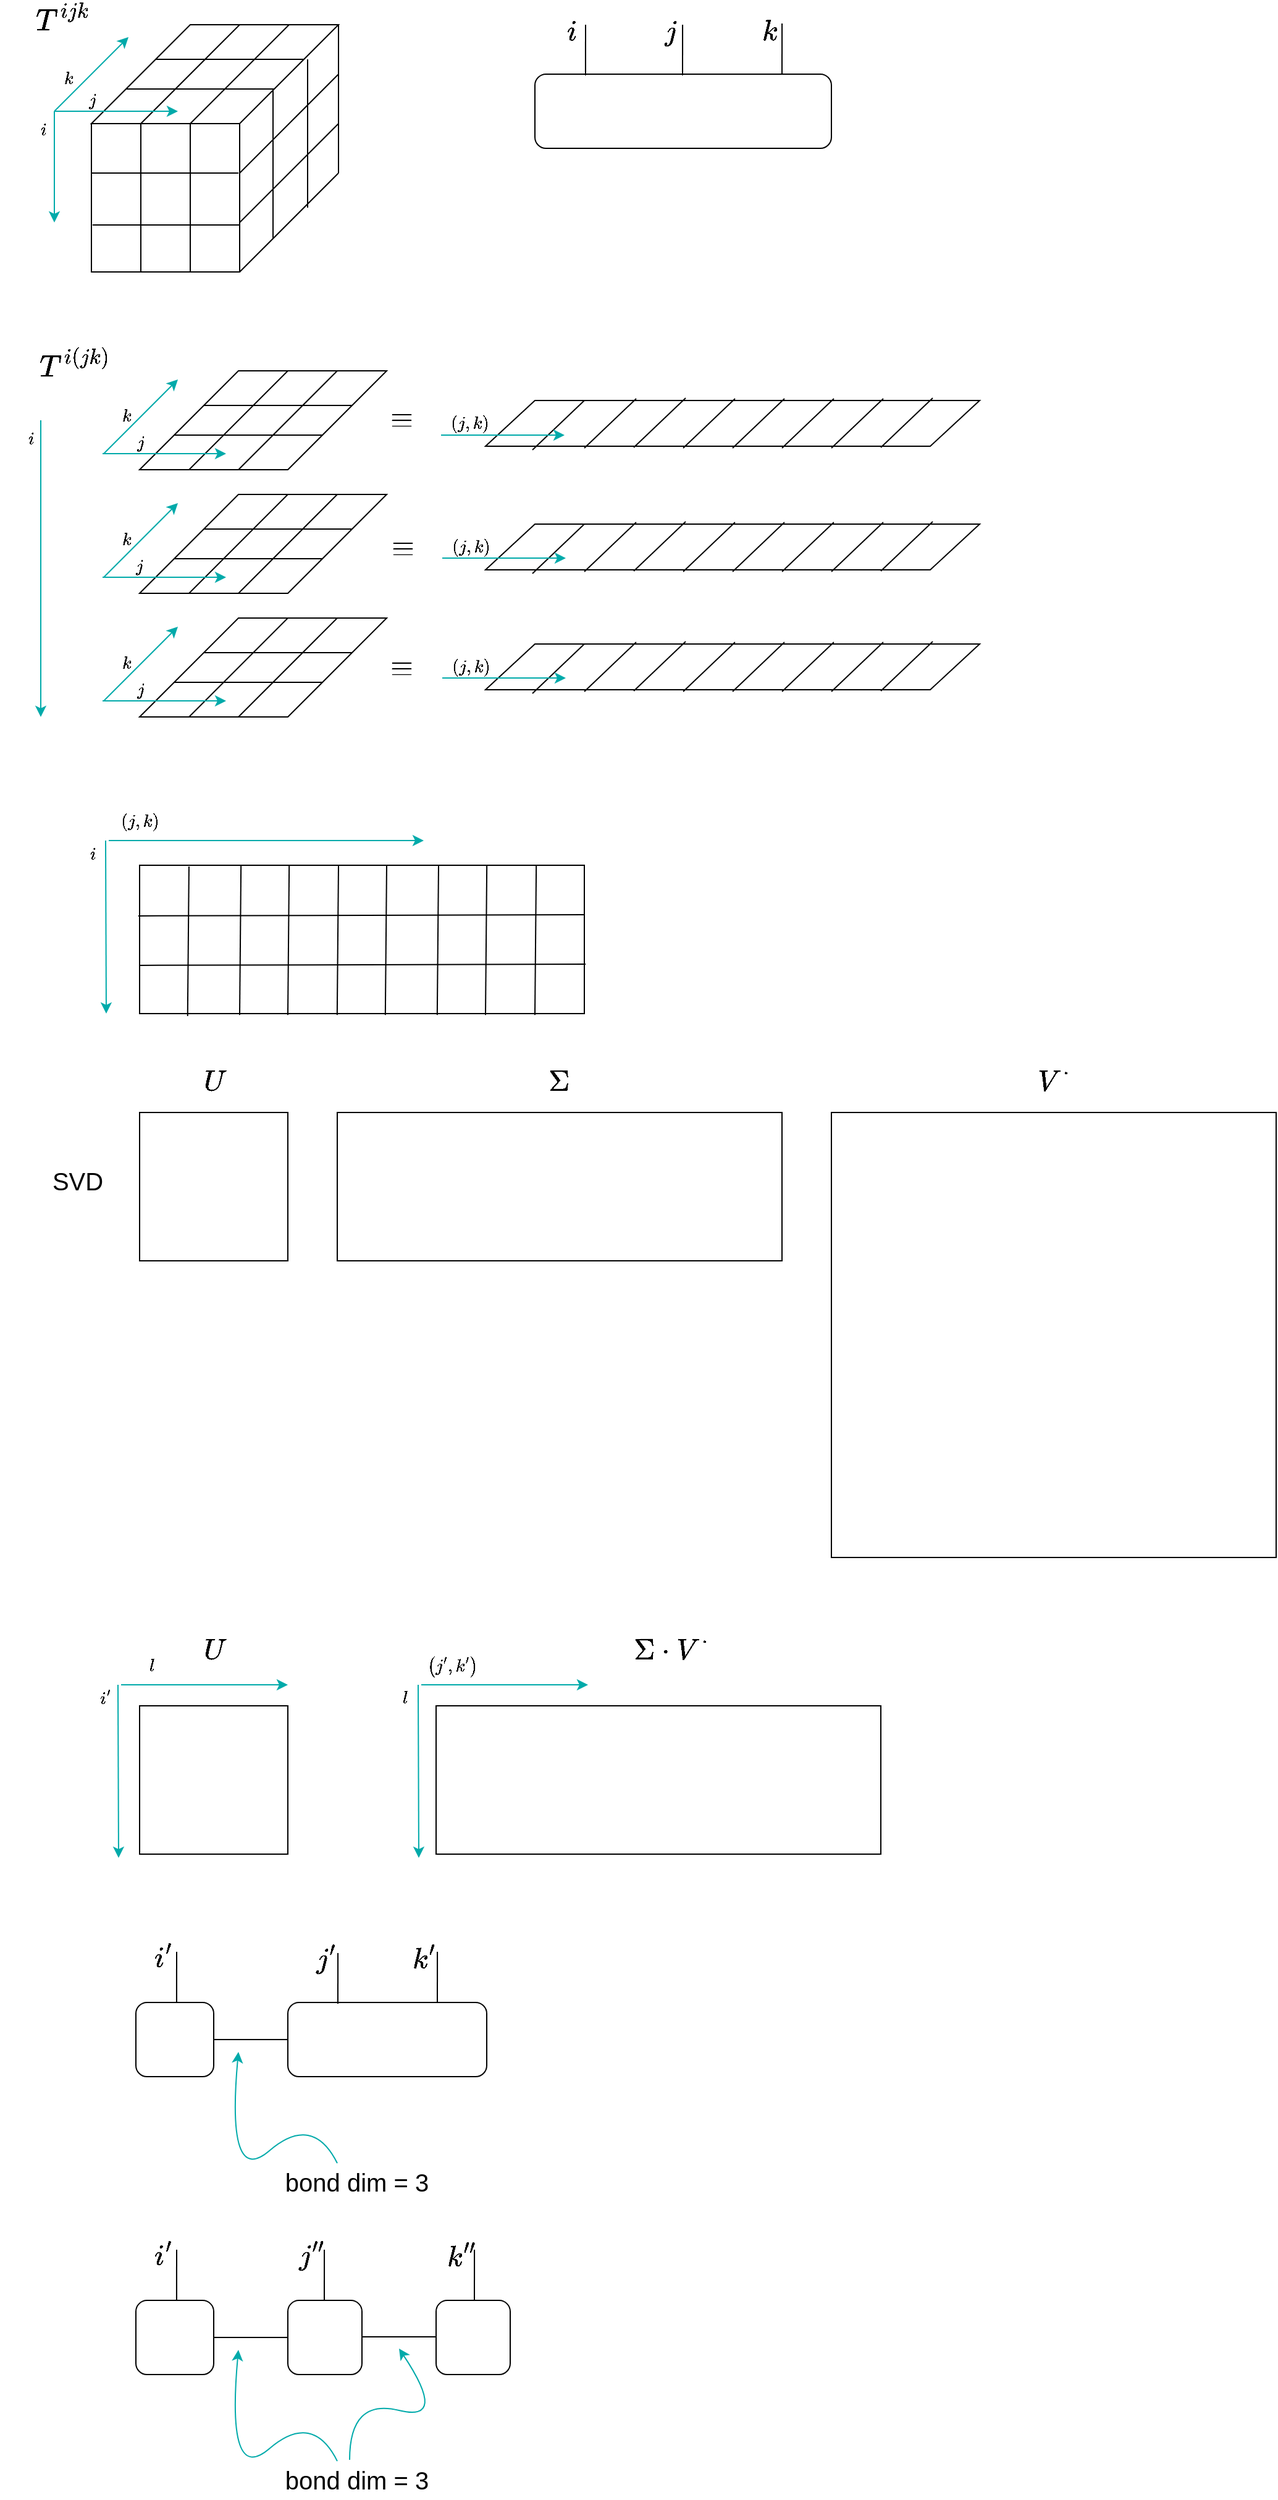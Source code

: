 <mxfile version="20.2.0" type="github">
  <diagram id="OLXH5Rios0bmcm2Qf8b4" name="ページ1">
    <mxGraphModel dx="513" dy="364" grid="1" gridSize="10" guides="1" tooltips="1" connect="1" arrows="1" fold="1" page="1" pageScale="1" pageWidth="1169" pageHeight="1654" math="1" shadow="0">
      <root>
        <mxCell id="0" />
        <mxCell id="1" parent="0" />
        <mxCell id="bx8ym8qFhhhml1JpM3Kk-1" value="" style="shape=parallelogram;perimeter=parallelogramPerimeter;whiteSpace=wrap;html=1;fixedSize=1;size=80;" parent="1" vertex="1">
          <mxGeometry x="81" y="40" width="200" height="80" as="geometry" />
        </mxCell>
        <mxCell id="bx8ym8qFhhhml1JpM3Kk-2" value="" style="whiteSpace=wrap;html=1;aspect=fixed;" parent="1" vertex="1">
          <mxGeometry x="81" y="120" width="120" height="120" as="geometry" />
        </mxCell>
        <mxCell id="bx8ym8qFhhhml1JpM3Kk-4" value="" style="endArrow=none;html=1;rounded=0;entryX=1;entryY=0;entryDx=0;entryDy=0;" parent="1" target="bx8ym8qFhhhml1JpM3Kk-1" edge="1">
          <mxGeometry width="50" height="50" relative="1" as="geometry">
            <mxPoint x="281" y="160" as="sourcePoint" />
            <mxPoint x="291" y="170" as="targetPoint" />
          </mxGeometry>
        </mxCell>
        <mxCell id="bx8ym8qFhhhml1JpM3Kk-6" value="" style="endArrow=none;html=1;rounded=0;exitX=1;exitY=1;exitDx=0;exitDy=0;" parent="1" source="bx8ym8qFhhhml1JpM3Kk-2" edge="1">
          <mxGeometry width="50" height="50" relative="1" as="geometry">
            <mxPoint x="241" y="220" as="sourcePoint" />
            <mxPoint x="281" y="160" as="targetPoint" />
          </mxGeometry>
        </mxCell>
        <mxCell id="bx8ym8qFhhhml1JpM3Kk-7" value="" style="endArrow=none;html=1;rounded=0;entryX=1;entryY=0;entryDx=0;entryDy=0;" parent="1" edge="1">
          <mxGeometry width="50" height="50" relative="1" as="geometry">
            <mxPoint x="121" y="240" as="sourcePoint" />
            <mxPoint x="121" y="120" as="targetPoint" />
          </mxGeometry>
        </mxCell>
        <mxCell id="bx8ym8qFhhhml1JpM3Kk-8" value="" style="endArrow=none;html=1;rounded=0;entryX=1;entryY=0;entryDx=0;entryDy=0;" parent="1" edge="1">
          <mxGeometry width="50" height="50" relative="1" as="geometry">
            <mxPoint x="161" y="240" as="sourcePoint" />
            <mxPoint x="161" y="120" as="targetPoint" />
          </mxGeometry>
        </mxCell>
        <mxCell id="bx8ym8qFhhhml1JpM3Kk-9" value="" style="endArrow=none;html=1;rounded=0;exitX=1;exitY=1;exitDx=0;exitDy=0;" parent="1" edge="1">
          <mxGeometry width="50" height="50" relative="1" as="geometry">
            <mxPoint x="201" y="160" as="sourcePoint" />
            <mxPoint x="281" y="80" as="targetPoint" />
          </mxGeometry>
        </mxCell>
        <mxCell id="bx8ym8qFhhhml1JpM3Kk-10" value="" style="endArrow=none;html=1;rounded=0;exitX=1;exitY=1;exitDx=0;exitDy=0;" parent="1" edge="1">
          <mxGeometry width="50" height="50" relative="1" as="geometry">
            <mxPoint x="201" y="200" as="sourcePoint" />
            <mxPoint x="281" y="120" as="targetPoint" />
          </mxGeometry>
        </mxCell>
        <mxCell id="bx8ym8qFhhhml1JpM3Kk-11" value="" style="endArrow=none;html=1;rounded=0;entryX=1;entryY=0;entryDx=0;entryDy=0;" parent="1" edge="1">
          <mxGeometry width="50" height="50" relative="1" as="geometry">
            <mxPoint x="256" y="188" as="sourcePoint" />
            <mxPoint x="256" y="68" as="targetPoint" />
          </mxGeometry>
        </mxCell>
        <mxCell id="bx8ym8qFhhhml1JpM3Kk-12" value="" style="endArrow=none;html=1;rounded=0;entryX=1;entryY=0;entryDx=0;entryDy=0;" parent="1" edge="1">
          <mxGeometry width="50" height="50" relative="1" as="geometry">
            <mxPoint x="228" y="213" as="sourcePoint" />
            <mxPoint x="228" y="93" as="targetPoint" />
          </mxGeometry>
        </mxCell>
        <mxCell id="bx8ym8qFhhhml1JpM3Kk-13" value="" style="endArrow=none;html=1;rounded=0;" parent="1" edge="1">
          <mxGeometry width="50" height="50" relative="1" as="geometry">
            <mxPoint x="109" y="92" as="sourcePoint" />
            <mxPoint x="229" y="92" as="targetPoint" />
          </mxGeometry>
        </mxCell>
        <mxCell id="bx8ym8qFhhhml1JpM3Kk-14" value="" style="endArrow=none;html=1;rounded=0;" parent="1" edge="1">
          <mxGeometry width="50" height="50" relative="1" as="geometry">
            <mxPoint x="133" y="68" as="sourcePoint" />
            <mxPoint x="253" y="68" as="targetPoint" />
          </mxGeometry>
        </mxCell>
        <mxCell id="bx8ym8qFhhhml1JpM3Kk-15" value="" style="endArrow=none;html=1;rounded=0;exitX=1;exitY=1;exitDx=0;exitDy=0;" parent="1" edge="1">
          <mxGeometry width="50" height="50" relative="1" as="geometry">
            <mxPoint x="121" y="120" as="sourcePoint" />
            <mxPoint x="201" y="40" as="targetPoint" />
          </mxGeometry>
        </mxCell>
        <mxCell id="bx8ym8qFhhhml1JpM3Kk-16" value="" style="endArrow=none;html=1;rounded=0;exitX=1;exitY=1;exitDx=0;exitDy=0;" parent="1" edge="1">
          <mxGeometry width="50" height="50" relative="1" as="geometry">
            <mxPoint x="161" y="120" as="sourcePoint" />
            <mxPoint x="241" y="40" as="targetPoint" />
          </mxGeometry>
        </mxCell>
        <mxCell id="bx8ym8qFhhhml1JpM3Kk-19" value="" style="endArrow=none;html=1;rounded=0;exitX=0.008;exitY=0.683;exitDx=0;exitDy=0;exitPerimeter=0;entryX=1;entryY=0.683;entryDx=0;entryDy=0;entryPerimeter=0;" parent="1" source="bx8ym8qFhhhml1JpM3Kk-2" target="bx8ym8qFhhhml1JpM3Kk-2" edge="1">
          <mxGeometry width="50" height="50" relative="1" as="geometry">
            <mxPoint x="241" y="220" as="sourcePoint" />
            <mxPoint x="291" y="170" as="targetPoint" />
          </mxGeometry>
        </mxCell>
        <mxCell id="bx8ym8qFhhhml1JpM3Kk-20" value="" style="endArrow=none;html=1;rounded=0;exitX=0.008;exitY=0.683;exitDx=0;exitDy=0;exitPerimeter=0;entryX=1;entryY=0.683;entryDx=0;entryDy=0;entryPerimeter=0;" parent="1" edge="1">
          <mxGeometry width="50" height="50" relative="1" as="geometry">
            <mxPoint x="81.0" y="160.0" as="sourcePoint" />
            <mxPoint x="200.04" y="160.0" as="targetPoint" />
          </mxGeometry>
        </mxCell>
        <mxCell id="bx8ym8qFhhhml1JpM3Kk-21" value="" style="endArrow=classic;html=1;rounded=0;strokeColor=#00AAAA;entryX=0.35;entryY=0.875;entryDx=0;entryDy=0;entryPerimeter=0;" parent="1" target="bx8ym8qFhhhml1JpM3Kk-1" edge="1">
          <mxGeometry width="50" height="50" relative="1" as="geometry">
            <mxPoint x="51" y="110" as="sourcePoint" />
            <mxPoint x="221" y="170" as="targetPoint" />
          </mxGeometry>
        </mxCell>
        <mxCell id="bx8ym8qFhhhml1JpM3Kk-23" value="" style="endArrow=classic;html=1;rounded=0;strokeColor=#00AAAA;" parent="1" edge="1">
          <mxGeometry width="50" height="50" relative="1" as="geometry">
            <mxPoint x="51" y="110" as="sourcePoint" />
            <mxPoint x="51" y="200" as="targetPoint" />
          </mxGeometry>
        </mxCell>
        <mxCell id="bx8ym8qFhhhml1JpM3Kk-24" value="" style="endArrow=classic;html=1;rounded=0;strokeColor=#00AAAA;" parent="1" edge="1">
          <mxGeometry width="50" height="50" relative="1" as="geometry">
            <mxPoint x="51" y="110" as="sourcePoint" />
            <mxPoint x="111" y="50" as="targetPoint" />
          </mxGeometry>
        </mxCell>
        <mxCell id="bx8ym8qFhhhml1JpM3Kk-25" value="`i`" style="text;html=1;strokeColor=none;fillColor=none;align=center;verticalAlign=middle;whiteSpace=wrap;rounded=0;" parent="1" vertex="1">
          <mxGeometry x="17" y="110" width="50" height="30" as="geometry" />
        </mxCell>
        <mxCell id="bx8ym8qFhhhml1JpM3Kk-26" value="`j`" style="text;html=1;strokeColor=none;fillColor=none;align=center;verticalAlign=middle;whiteSpace=wrap;rounded=0;" parent="1" vertex="1">
          <mxGeometry x="57" y="86" width="50" height="30" as="geometry" />
        </mxCell>
        <mxCell id="bx8ym8qFhhhml1JpM3Kk-28" value="`k`" style="text;html=1;strokeColor=none;fillColor=none;align=center;verticalAlign=middle;whiteSpace=wrap;rounded=0;" parent="1" vertex="1">
          <mxGeometry x="38" y="69" width="50" height="30" as="geometry" />
        </mxCell>
        <mxCell id="bx8ym8qFhhhml1JpM3Kk-38" value="" style="shape=parallelogram;perimeter=parallelogramPerimeter;whiteSpace=wrap;html=1;fixedSize=1;size=80;" parent="1" vertex="1">
          <mxGeometry x="120" y="320" width="200" height="80" as="geometry" />
        </mxCell>
        <mxCell id="bx8ym8qFhhhml1JpM3Kk-39" value="" style="endArrow=none;html=1;rounded=0;" parent="1" edge="1">
          <mxGeometry width="50" height="50" relative="1" as="geometry">
            <mxPoint x="148" y="372" as="sourcePoint" />
            <mxPoint x="268" y="372" as="targetPoint" />
          </mxGeometry>
        </mxCell>
        <mxCell id="bx8ym8qFhhhml1JpM3Kk-40" value="" style="endArrow=none;html=1;rounded=0;" parent="1" edge="1">
          <mxGeometry width="50" height="50" relative="1" as="geometry">
            <mxPoint x="172" y="348" as="sourcePoint" />
            <mxPoint x="292" y="348" as="targetPoint" />
          </mxGeometry>
        </mxCell>
        <mxCell id="bx8ym8qFhhhml1JpM3Kk-41" value="" style="endArrow=none;html=1;rounded=0;exitX=1;exitY=1;exitDx=0;exitDy=0;" parent="1" edge="1">
          <mxGeometry width="50" height="50" relative="1" as="geometry">
            <mxPoint x="160" y="400" as="sourcePoint" />
            <mxPoint x="240" y="320" as="targetPoint" />
          </mxGeometry>
        </mxCell>
        <mxCell id="bx8ym8qFhhhml1JpM3Kk-42" value="" style="endArrow=none;html=1;rounded=0;exitX=1;exitY=1;exitDx=0;exitDy=0;" parent="1" edge="1">
          <mxGeometry width="50" height="50" relative="1" as="geometry">
            <mxPoint x="200" y="400" as="sourcePoint" />
            <mxPoint x="280" y="320" as="targetPoint" />
          </mxGeometry>
        </mxCell>
        <mxCell id="bx8ym8qFhhhml1JpM3Kk-43" value="" style="shape=parallelogram;perimeter=parallelogramPerimeter;whiteSpace=wrap;html=1;fixedSize=1;size=80;" parent="1" vertex="1">
          <mxGeometry x="120" y="420" width="200" height="80" as="geometry" />
        </mxCell>
        <mxCell id="bx8ym8qFhhhml1JpM3Kk-44" value="" style="endArrow=none;html=1;rounded=0;" parent="1" edge="1">
          <mxGeometry width="50" height="50" relative="1" as="geometry">
            <mxPoint x="148" y="472" as="sourcePoint" />
            <mxPoint x="268" y="472" as="targetPoint" />
          </mxGeometry>
        </mxCell>
        <mxCell id="bx8ym8qFhhhml1JpM3Kk-45" value="" style="endArrow=none;html=1;rounded=0;" parent="1" edge="1">
          <mxGeometry width="50" height="50" relative="1" as="geometry">
            <mxPoint x="172" y="448" as="sourcePoint" />
            <mxPoint x="292" y="448" as="targetPoint" />
          </mxGeometry>
        </mxCell>
        <mxCell id="bx8ym8qFhhhml1JpM3Kk-46" value="" style="endArrow=none;html=1;rounded=0;exitX=1;exitY=1;exitDx=0;exitDy=0;" parent="1" edge="1">
          <mxGeometry width="50" height="50" relative="1" as="geometry">
            <mxPoint x="160" y="500" as="sourcePoint" />
            <mxPoint x="240" y="420" as="targetPoint" />
          </mxGeometry>
        </mxCell>
        <mxCell id="bx8ym8qFhhhml1JpM3Kk-47" value="" style="endArrow=none;html=1;rounded=0;exitX=1;exitY=1;exitDx=0;exitDy=0;" parent="1" edge="1">
          <mxGeometry width="50" height="50" relative="1" as="geometry">
            <mxPoint x="200" y="500" as="sourcePoint" />
            <mxPoint x="280" y="420" as="targetPoint" />
          </mxGeometry>
        </mxCell>
        <mxCell id="bx8ym8qFhhhml1JpM3Kk-48" value="" style="shape=parallelogram;perimeter=parallelogramPerimeter;whiteSpace=wrap;html=1;fixedSize=1;size=80;" parent="1" vertex="1">
          <mxGeometry x="120" y="520" width="200" height="80" as="geometry" />
        </mxCell>
        <mxCell id="bx8ym8qFhhhml1JpM3Kk-49" value="" style="endArrow=none;html=1;rounded=0;" parent="1" edge="1">
          <mxGeometry width="50" height="50" relative="1" as="geometry">
            <mxPoint x="148" y="572" as="sourcePoint" />
            <mxPoint x="268" y="572" as="targetPoint" />
          </mxGeometry>
        </mxCell>
        <mxCell id="bx8ym8qFhhhml1JpM3Kk-50" value="" style="endArrow=none;html=1;rounded=0;" parent="1" edge="1">
          <mxGeometry width="50" height="50" relative="1" as="geometry">
            <mxPoint x="172" y="548" as="sourcePoint" />
            <mxPoint x="292" y="548" as="targetPoint" />
          </mxGeometry>
        </mxCell>
        <mxCell id="bx8ym8qFhhhml1JpM3Kk-51" value="" style="endArrow=none;html=1;rounded=0;exitX=1;exitY=1;exitDx=0;exitDy=0;" parent="1" edge="1">
          <mxGeometry width="50" height="50" relative="1" as="geometry">
            <mxPoint x="160" y="600" as="sourcePoint" />
            <mxPoint x="240" y="520" as="targetPoint" />
          </mxGeometry>
        </mxCell>
        <mxCell id="bx8ym8qFhhhml1JpM3Kk-52" value="" style="endArrow=none;html=1;rounded=0;exitX=1;exitY=1;exitDx=0;exitDy=0;" parent="1" edge="1">
          <mxGeometry width="50" height="50" relative="1" as="geometry">
            <mxPoint x="200" y="600" as="sourcePoint" />
            <mxPoint x="280" y="520" as="targetPoint" />
          </mxGeometry>
        </mxCell>
        <mxCell id="bx8ym8qFhhhml1JpM3Kk-53" value="" style="endArrow=classic;html=1;rounded=0;strokeColor=#00AAAA;entryX=0.35;entryY=0.875;entryDx=0;entryDy=0;entryPerimeter=0;" parent="1" edge="1">
          <mxGeometry width="50" height="50" relative="1" as="geometry">
            <mxPoint x="90" y="587" as="sourcePoint" />
            <mxPoint x="190" y="587" as="targetPoint" />
          </mxGeometry>
        </mxCell>
        <mxCell id="bx8ym8qFhhhml1JpM3Kk-54" value="`j`" style="text;html=1;strokeColor=none;fillColor=none;align=center;verticalAlign=middle;whiteSpace=wrap;rounded=0;" parent="1" vertex="1">
          <mxGeometry x="96" y="563" width="50" height="30" as="geometry" />
        </mxCell>
        <mxCell id="bx8ym8qFhhhml1JpM3Kk-55" value="`k`" style="text;html=1;strokeColor=none;fillColor=none;align=center;verticalAlign=middle;whiteSpace=wrap;rounded=0;" parent="1" vertex="1">
          <mxGeometry x="85" y="542" width="50" height="30" as="geometry" />
        </mxCell>
        <mxCell id="bx8ym8qFhhhml1JpM3Kk-57" value="" style="endArrow=classic;html=1;rounded=0;strokeColor=#00AAAA;" parent="1" edge="1">
          <mxGeometry width="50" height="50" relative="1" as="geometry">
            <mxPoint x="91" y="587" as="sourcePoint" />
            <mxPoint x="151" y="527" as="targetPoint" />
          </mxGeometry>
        </mxCell>
        <mxCell id="bx8ym8qFhhhml1JpM3Kk-58" value="" style="endArrow=classic;html=1;rounded=0;strokeColor=#00AAAA;entryX=0.35;entryY=0.875;entryDx=0;entryDy=0;entryPerimeter=0;" parent="1" edge="1">
          <mxGeometry width="50" height="50" relative="1" as="geometry">
            <mxPoint x="90" y="387" as="sourcePoint" />
            <mxPoint x="190" y="387" as="targetPoint" />
          </mxGeometry>
        </mxCell>
        <mxCell id="bx8ym8qFhhhml1JpM3Kk-59" value="`j`" style="text;html=1;strokeColor=none;fillColor=none;align=center;verticalAlign=middle;whiteSpace=wrap;rounded=0;" parent="1" vertex="1">
          <mxGeometry x="96" y="363" width="50" height="30" as="geometry" />
        </mxCell>
        <mxCell id="bx8ym8qFhhhml1JpM3Kk-60" value="`k`" style="text;html=1;strokeColor=none;fillColor=none;align=center;verticalAlign=middle;whiteSpace=wrap;rounded=0;" parent="1" vertex="1">
          <mxGeometry x="85" y="342" width="50" height="30" as="geometry" />
        </mxCell>
        <mxCell id="bx8ym8qFhhhml1JpM3Kk-61" value="" style="endArrow=classic;html=1;rounded=0;strokeColor=#00AAAA;" parent="1" edge="1">
          <mxGeometry width="50" height="50" relative="1" as="geometry">
            <mxPoint x="91" y="387" as="sourcePoint" />
            <mxPoint x="151" y="327" as="targetPoint" />
          </mxGeometry>
        </mxCell>
        <mxCell id="bx8ym8qFhhhml1JpM3Kk-62" value="" style="endArrow=classic;html=1;rounded=0;strokeColor=#00AAAA;entryX=0.35;entryY=0.875;entryDx=0;entryDy=0;entryPerimeter=0;" parent="1" edge="1">
          <mxGeometry width="50" height="50" relative="1" as="geometry">
            <mxPoint x="90" y="487" as="sourcePoint" />
            <mxPoint x="190" y="487" as="targetPoint" />
          </mxGeometry>
        </mxCell>
        <mxCell id="bx8ym8qFhhhml1JpM3Kk-63" value="`j`" style="text;html=1;strokeColor=none;fillColor=none;align=center;verticalAlign=middle;whiteSpace=wrap;rounded=0;" parent="1" vertex="1">
          <mxGeometry x="95" y="463" width="50" height="30" as="geometry" />
        </mxCell>
        <mxCell id="bx8ym8qFhhhml1JpM3Kk-64" value="`k`" style="text;html=1;strokeColor=none;fillColor=none;align=center;verticalAlign=middle;whiteSpace=wrap;rounded=0;" parent="1" vertex="1">
          <mxGeometry x="85" y="442" width="50" height="30" as="geometry" />
        </mxCell>
        <mxCell id="bx8ym8qFhhhml1JpM3Kk-65" value="" style="endArrow=classic;html=1;rounded=0;strokeColor=#00AAAA;" parent="1" edge="1">
          <mxGeometry width="50" height="50" relative="1" as="geometry">
            <mxPoint x="91" y="487" as="sourcePoint" />
            <mxPoint x="151" y="427" as="targetPoint" />
          </mxGeometry>
        </mxCell>
        <mxCell id="bx8ym8qFhhhml1JpM3Kk-66" value="" style="endArrow=classic;html=1;rounded=0;strokeColor=#00AAAA;" parent="1" edge="1">
          <mxGeometry width="50" height="50" relative="1" as="geometry">
            <mxPoint x="40" y="360" as="sourcePoint" />
            <mxPoint x="40" y="600" as="targetPoint" />
          </mxGeometry>
        </mxCell>
        <mxCell id="bx8ym8qFhhhml1JpM3Kk-67" value="`i`" style="text;html=1;strokeColor=none;fillColor=none;align=center;verticalAlign=middle;whiteSpace=wrap;rounded=0;" parent="1" vertex="1">
          <mxGeometry x="7" y="360" width="50" height="30" as="geometry" />
        </mxCell>
        <mxCell id="bx8ym8qFhhhml1JpM3Kk-68" value="" style="shape=parallelogram;perimeter=parallelogramPerimeter;whiteSpace=wrap;html=1;fixedSize=1;size=40;" parent="1" vertex="1">
          <mxGeometry x="400" y="344" width="400" height="37" as="geometry" />
        </mxCell>
        <mxCell id="bx8ym8qFhhhml1JpM3Kk-70" value="" style="endArrow=none;html=1;rounded=0;strokeColor=#000000;exitX=0.095;exitY=1.081;exitDx=0;exitDy=0;exitPerimeter=0;" parent="1" source="bx8ym8qFhhhml1JpM3Kk-68" edge="1">
          <mxGeometry width="50" height="50" relative="1" as="geometry">
            <mxPoint x="420" y="374" as="sourcePoint" />
            <mxPoint x="480" y="344" as="targetPoint" />
          </mxGeometry>
        </mxCell>
        <mxCell id="bx8ym8qFhhhml1JpM3Kk-73" value="" style="endArrow=none;html=1;rounded=0;strokeColor=#000000;exitX=0.095;exitY=1.081;exitDx=0;exitDy=0;exitPerimeter=0;" parent="1" edge="1">
          <mxGeometry width="50" height="50" relative="1" as="geometry">
            <mxPoint x="480" y="382.497" as="sourcePoint" />
            <mxPoint x="522" y="342.5" as="targetPoint" />
          </mxGeometry>
        </mxCell>
        <mxCell id="bx8ym8qFhhhml1JpM3Kk-74" value="" style="endArrow=none;html=1;rounded=0;strokeColor=#000000;exitX=0.095;exitY=1.081;exitDx=0;exitDy=0;exitPerimeter=0;" parent="1" edge="1">
          <mxGeometry width="50" height="50" relative="1" as="geometry">
            <mxPoint x="520" y="381.997" as="sourcePoint" />
            <mxPoint x="562" y="342" as="targetPoint" />
          </mxGeometry>
        </mxCell>
        <mxCell id="bx8ym8qFhhhml1JpM3Kk-75" value="" style="endArrow=none;html=1;rounded=0;strokeColor=#000000;exitX=0.095;exitY=1.081;exitDx=0;exitDy=0;exitPerimeter=0;" parent="1" edge="1">
          <mxGeometry width="50" height="50" relative="1" as="geometry">
            <mxPoint x="560" y="382.497" as="sourcePoint" />
            <mxPoint x="602" y="342.5" as="targetPoint" />
          </mxGeometry>
        </mxCell>
        <mxCell id="bx8ym8qFhhhml1JpM3Kk-76" value="" style="endArrow=none;html=1;rounded=0;strokeColor=#000000;exitX=0.095;exitY=1.081;exitDx=0;exitDy=0;exitPerimeter=0;" parent="1" edge="1">
          <mxGeometry width="50" height="50" relative="1" as="geometry">
            <mxPoint x="600" y="382.497" as="sourcePoint" />
            <mxPoint x="642" y="342.5" as="targetPoint" />
          </mxGeometry>
        </mxCell>
        <mxCell id="bx8ym8qFhhhml1JpM3Kk-77" value="" style="endArrow=none;html=1;rounded=0;strokeColor=#000000;exitX=0.095;exitY=1.081;exitDx=0;exitDy=0;exitPerimeter=0;" parent="1" edge="1">
          <mxGeometry width="50" height="50" relative="1" as="geometry">
            <mxPoint x="640" y="382.497" as="sourcePoint" />
            <mxPoint x="682" y="342.5" as="targetPoint" />
          </mxGeometry>
        </mxCell>
        <mxCell id="bx8ym8qFhhhml1JpM3Kk-78" value="" style="endArrow=none;html=1;rounded=0;strokeColor=#000000;exitX=0.095;exitY=1.081;exitDx=0;exitDy=0;exitPerimeter=0;" parent="1" edge="1">
          <mxGeometry width="50" height="50" relative="1" as="geometry">
            <mxPoint x="680" y="382.497" as="sourcePoint" />
            <mxPoint x="722" y="342.5" as="targetPoint" />
          </mxGeometry>
        </mxCell>
        <mxCell id="bx8ym8qFhhhml1JpM3Kk-79" value="" style="endArrow=none;html=1;rounded=0;strokeColor=#000000;exitX=0.095;exitY=1.081;exitDx=0;exitDy=0;exitPerimeter=0;" parent="1" edge="1">
          <mxGeometry width="50" height="50" relative="1" as="geometry">
            <mxPoint x="720" y="381.997" as="sourcePoint" />
            <mxPoint x="762" y="342" as="targetPoint" />
          </mxGeometry>
        </mxCell>
        <mxCell id="bx8ym8qFhhhml1JpM3Kk-80" value="" style="shape=parallelogram;perimeter=parallelogramPerimeter;whiteSpace=wrap;html=1;fixedSize=1;size=40;" parent="1" vertex="1">
          <mxGeometry x="400" y="444" width="400" height="37" as="geometry" />
        </mxCell>
        <mxCell id="bx8ym8qFhhhml1JpM3Kk-81" value="" style="endArrow=none;html=1;rounded=0;strokeColor=#000000;exitX=0.095;exitY=1.081;exitDx=0;exitDy=0;exitPerimeter=0;" parent="1" source="bx8ym8qFhhhml1JpM3Kk-80" edge="1">
          <mxGeometry width="50" height="50" relative="1" as="geometry">
            <mxPoint x="420" y="474" as="sourcePoint" />
            <mxPoint x="480" y="444" as="targetPoint" />
          </mxGeometry>
        </mxCell>
        <mxCell id="bx8ym8qFhhhml1JpM3Kk-82" value="" style="endArrow=none;html=1;rounded=0;strokeColor=#000000;exitX=0.095;exitY=1.081;exitDx=0;exitDy=0;exitPerimeter=0;" parent="1" edge="1">
          <mxGeometry width="50" height="50" relative="1" as="geometry">
            <mxPoint x="480" y="482.497" as="sourcePoint" />
            <mxPoint x="522" y="442.5" as="targetPoint" />
          </mxGeometry>
        </mxCell>
        <mxCell id="bx8ym8qFhhhml1JpM3Kk-83" value="" style="endArrow=none;html=1;rounded=0;strokeColor=#000000;exitX=0.095;exitY=1.081;exitDx=0;exitDy=0;exitPerimeter=0;" parent="1" edge="1">
          <mxGeometry width="50" height="50" relative="1" as="geometry">
            <mxPoint x="520" y="481.997" as="sourcePoint" />
            <mxPoint x="562" y="442" as="targetPoint" />
          </mxGeometry>
        </mxCell>
        <mxCell id="bx8ym8qFhhhml1JpM3Kk-84" value="" style="endArrow=none;html=1;rounded=0;strokeColor=#000000;exitX=0.095;exitY=1.081;exitDx=0;exitDy=0;exitPerimeter=0;" parent="1" edge="1">
          <mxGeometry width="50" height="50" relative="1" as="geometry">
            <mxPoint x="560" y="482.497" as="sourcePoint" />
            <mxPoint x="602" y="442.5" as="targetPoint" />
          </mxGeometry>
        </mxCell>
        <mxCell id="bx8ym8qFhhhml1JpM3Kk-85" value="" style="endArrow=none;html=1;rounded=0;strokeColor=#000000;exitX=0.095;exitY=1.081;exitDx=0;exitDy=0;exitPerimeter=0;" parent="1" edge="1">
          <mxGeometry width="50" height="50" relative="1" as="geometry">
            <mxPoint x="600" y="482.497" as="sourcePoint" />
            <mxPoint x="642" y="442.5" as="targetPoint" />
          </mxGeometry>
        </mxCell>
        <mxCell id="bx8ym8qFhhhml1JpM3Kk-86" value="" style="endArrow=none;html=1;rounded=0;strokeColor=#000000;exitX=0.095;exitY=1.081;exitDx=0;exitDy=0;exitPerimeter=0;" parent="1" edge="1">
          <mxGeometry width="50" height="50" relative="1" as="geometry">
            <mxPoint x="640" y="482.497" as="sourcePoint" />
            <mxPoint x="682" y="442.5" as="targetPoint" />
          </mxGeometry>
        </mxCell>
        <mxCell id="bx8ym8qFhhhml1JpM3Kk-87" value="" style="endArrow=none;html=1;rounded=0;strokeColor=#000000;exitX=0.095;exitY=1.081;exitDx=0;exitDy=0;exitPerimeter=0;" parent="1" edge="1">
          <mxGeometry width="50" height="50" relative="1" as="geometry">
            <mxPoint x="680" y="482.497" as="sourcePoint" />
            <mxPoint x="722" y="442.5" as="targetPoint" />
          </mxGeometry>
        </mxCell>
        <mxCell id="bx8ym8qFhhhml1JpM3Kk-88" value="" style="endArrow=none;html=1;rounded=0;strokeColor=#000000;exitX=0.095;exitY=1.081;exitDx=0;exitDy=0;exitPerimeter=0;" parent="1" edge="1">
          <mxGeometry width="50" height="50" relative="1" as="geometry">
            <mxPoint x="720" y="481.997" as="sourcePoint" />
            <mxPoint x="762" y="442" as="targetPoint" />
          </mxGeometry>
        </mxCell>
        <mxCell id="bx8ym8qFhhhml1JpM3Kk-89" value="" style="shape=parallelogram;perimeter=parallelogramPerimeter;whiteSpace=wrap;html=1;fixedSize=1;size=40;" parent="1" vertex="1">
          <mxGeometry x="400" y="541" width="400" height="37" as="geometry" />
        </mxCell>
        <mxCell id="bx8ym8qFhhhml1JpM3Kk-90" value="" style="endArrow=none;html=1;rounded=0;strokeColor=#000000;exitX=0.095;exitY=1.081;exitDx=0;exitDy=0;exitPerimeter=0;" parent="1" source="bx8ym8qFhhhml1JpM3Kk-89" edge="1">
          <mxGeometry width="50" height="50" relative="1" as="geometry">
            <mxPoint x="420" y="571" as="sourcePoint" />
            <mxPoint x="480" y="541" as="targetPoint" />
          </mxGeometry>
        </mxCell>
        <mxCell id="bx8ym8qFhhhml1JpM3Kk-91" value="" style="endArrow=none;html=1;rounded=0;strokeColor=#000000;exitX=0.095;exitY=1.081;exitDx=0;exitDy=0;exitPerimeter=0;" parent="1" edge="1">
          <mxGeometry width="50" height="50" relative="1" as="geometry">
            <mxPoint x="480" y="579.497" as="sourcePoint" />
            <mxPoint x="522" y="539.5" as="targetPoint" />
          </mxGeometry>
        </mxCell>
        <mxCell id="bx8ym8qFhhhml1JpM3Kk-92" value="" style="endArrow=none;html=1;rounded=0;strokeColor=#000000;exitX=0.095;exitY=1.081;exitDx=0;exitDy=0;exitPerimeter=0;" parent="1" edge="1">
          <mxGeometry width="50" height="50" relative="1" as="geometry">
            <mxPoint x="520" y="578.997" as="sourcePoint" />
            <mxPoint x="562" y="539" as="targetPoint" />
          </mxGeometry>
        </mxCell>
        <mxCell id="bx8ym8qFhhhml1JpM3Kk-93" value="" style="endArrow=none;html=1;rounded=0;strokeColor=#000000;exitX=0.095;exitY=1.081;exitDx=0;exitDy=0;exitPerimeter=0;" parent="1" edge="1">
          <mxGeometry width="50" height="50" relative="1" as="geometry">
            <mxPoint x="560" y="579.497" as="sourcePoint" />
            <mxPoint x="602" y="539.5" as="targetPoint" />
          </mxGeometry>
        </mxCell>
        <mxCell id="bx8ym8qFhhhml1JpM3Kk-94" value="" style="endArrow=none;html=1;rounded=0;strokeColor=#000000;exitX=0.095;exitY=1.081;exitDx=0;exitDy=0;exitPerimeter=0;" parent="1" edge="1">
          <mxGeometry width="50" height="50" relative="1" as="geometry">
            <mxPoint x="600" y="579.497" as="sourcePoint" />
            <mxPoint x="642" y="539.5" as="targetPoint" />
          </mxGeometry>
        </mxCell>
        <mxCell id="bx8ym8qFhhhml1JpM3Kk-95" value="" style="endArrow=none;html=1;rounded=0;strokeColor=#000000;exitX=0.095;exitY=1.081;exitDx=0;exitDy=0;exitPerimeter=0;" parent="1" edge="1">
          <mxGeometry width="50" height="50" relative="1" as="geometry">
            <mxPoint x="640" y="579.497" as="sourcePoint" />
            <mxPoint x="682" y="539.5" as="targetPoint" />
          </mxGeometry>
        </mxCell>
        <mxCell id="bx8ym8qFhhhml1JpM3Kk-96" value="" style="endArrow=none;html=1;rounded=0;strokeColor=#000000;exitX=0.095;exitY=1.081;exitDx=0;exitDy=0;exitPerimeter=0;" parent="1" edge="1">
          <mxGeometry width="50" height="50" relative="1" as="geometry">
            <mxPoint x="680" y="579.497" as="sourcePoint" />
            <mxPoint x="722" y="539.5" as="targetPoint" />
          </mxGeometry>
        </mxCell>
        <mxCell id="bx8ym8qFhhhml1JpM3Kk-97" value="" style="endArrow=none;html=1;rounded=0;strokeColor=#000000;exitX=0.095;exitY=1.081;exitDx=0;exitDy=0;exitPerimeter=0;" parent="1" edge="1">
          <mxGeometry width="50" height="50" relative="1" as="geometry">
            <mxPoint x="720" y="578.997" as="sourcePoint" />
            <mxPoint x="762" y="539" as="targetPoint" />
          </mxGeometry>
        </mxCell>
        <mxCell id="bx8ym8qFhhhml1JpM3Kk-98" value="" style="endArrow=classic;html=1;rounded=0;strokeColor=#00AAAA;entryX=0.35;entryY=0.875;entryDx=0;entryDy=0;entryPerimeter=0;" parent="1" edge="1">
          <mxGeometry width="50" height="50" relative="1" as="geometry">
            <mxPoint x="364" y="372" as="sourcePoint" />
            <mxPoint x="464" y="372" as="targetPoint" />
          </mxGeometry>
        </mxCell>
        <mxCell id="bx8ym8qFhhhml1JpM3Kk-99" value="`(j, k)`" style="text;html=1;strokeColor=none;fillColor=none;align=center;verticalAlign=middle;whiteSpace=wrap;rounded=0;" parent="1" vertex="1">
          <mxGeometry x="362" y="348" width="50" height="30" as="geometry" />
        </mxCell>
        <mxCell id="bx8ym8qFhhhml1JpM3Kk-100" value="" style="endArrow=classic;html=1;rounded=0;strokeColor=#00AAAA;entryX=0.35;entryY=0.875;entryDx=0;entryDy=0;entryPerimeter=0;" parent="1" edge="1">
          <mxGeometry width="50" height="50" relative="1" as="geometry">
            <mxPoint x="365" y="471.5" as="sourcePoint" />
            <mxPoint x="465" y="471.5" as="targetPoint" />
          </mxGeometry>
        </mxCell>
        <mxCell id="bx8ym8qFhhhml1JpM3Kk-101" value="`(j, k)`" style="text;html=1;strokeColor=none;fillColor=none;align=center;verticalAlign=middle;whiteSpace=wrap;rounded=0;" parent="1" vertex="1">
          <mxGeometry x="363" y="447.5" width="50" height="30" as="geometry" />
        </mxCell>
        <mxCell id="bx8ym8qFhhhml1JpM3Kk-102" value="" style="endArrow=classic;html=1;rounded=0;strokeColor=#00AAAA;entryX=0.35;entryY=0.875;entryDx=0;entryDy=0;entryPerimeter=0;" parent="1" edge="1">
          <mxGeometry width="50" height="50" relative="1" as="geometry">
            <mxPoint x="365" y="568.5" as="sourcePoint" />
            <mxPoint x="465" y="568.5" as="targetPoint" />
          </mxGeometry>
        </mxCell>
        <mxCell id="bx8ym8qFhhhml1JpM3Kk-103" value="`(j, k)`" style="text;html=1;strokeColor=none;fillColor=none;align=center;verticalAlign=middle;whiteSpace=wrap;rounded=0;" parent="1" vertex="1">
          <mxGeometry x="363" y="544.5" width="50" height="30" as="geometry" />
        </mxCell>
        <mxCell id="bx8ym8qFhhhml1JpM3Kk-105" value="&lt;font style=&quot;font-size: 20px;&quot;&gt;`\equiv`&lt;/font&gt;" style="text;html=1;strokeColor=none;fillColor=none;align=center;verticalAlign=middle;whiteSpace=wrap;rounded=0;" parent="1" vertex="1">
          <mxGeometry x="302" y="344" width="60" height="30" as="geometry" />
        </mxCell>
        <mxCell id="bx8ym8qFhhhml1JpM3Kk-106" value="&lt;font style=&quot;font-size: 21px;&quot;&gt;`T^{ijk}`&lt;/font&gt;" style="text;html=1;strokeColor=none;fillColor=none;align=center;verticalAlign=middle;whiteSpace=wrap;rounded=0;" parent="1" vertex="1">
          <mxGeometry x="28" y="20" width="60" height="30" as="geometry" />
        </mxCell>
        <mxCell id="bx8ym8qFhhhml1JpM3Kk-107" value="&lt;font style=&quot;font-size: 21px;&quot;&gt;`T^{i(jk)}`&lt;/font&gt;" style="text;html=1;strokeColor=none;fillColor=none;align=center;verticalAlign=middle;whiteSpace=wrap;rounded=0;" parent="1" vertex="1">
          <mxGeometry x="38" y="300" width="60" height="30" as="geometry" />
        </mxCell>
        <mxCell id="bx8ym8qFhhhml1JpM3Kk-109" value="&lt;font style=&quot;font-size: 20px;&quot;&gt;`\equiv`&lt;/font&gt;" style="text;html=1;strokeColor=none;fillColor=none;align=center;verticalAlign=middle;whiteSpace=wrap;rounded=0;" parent="1" vertex="1">
          <mxGeometry x="303" y="447.5" width="60" height="30" as="geometry" />
        </mxCell>
        <mxCell id="bx8ym8qFhhhml1JpM3Kk-110" value="&lt;font style=&quot;font-size: 20px;&quot;&gt;`\equiv`&lt;/font&gt;" style="text;html=1;strokeColor=none;fillColor=none;align=center;verticalAlign=middle;whiteSpace=wrap;rounded=0;" parent="1" vertex="1">
          <mxGeometry x="302" y="545" width="60" height="30" as="geometry" />
        </mxCell>
        <mxCell id="bx8ym8qFhhhml1JpM3Kk-111" value="" style="rounded=0;whiteSpace=wrap;html=1;fontSize=20;" parent="1" vertex="1">
          <mxGeometry x="120" y="720" width="360" height="120" as="geometry" />
        </mxCell>
        <mxCell id="bx8ym8qFhhhml1JpM3Kk-112" value="" style="endArrow=none;html=1;rounded=0;fontSize=20;strokeColor=#000000;exitX=-0.014;exitY=0.358;exitDx=0;exitDy=0;exitPerimeter=0;" parent="1" edge="1">
          <mxGeometry width="50" height="50" relative="1" as="geometry">
            <mxPoint x="118.96" y="760.96" as="sourcePoint" />
            <mxPoint x="480" y="760" as="targetPoint" />
          </mxGeometry>
        </mxCell>
        <mxCell id="bx8ym8qFhhhml1JpM3Kk-113" value="" style="endArrow=none;html=1;rounded=0;fontSize=20;strokeColor=#000000;exitX=-0.014;exitY=0.358;exitDx=0;exitDy=0;exitPerimeter=0;" parent="1" edge="1">
          <mxGeometry width="50" height="50" relative="1" as="geometry">
            <mxPoint x="120.0" y="800.96" as="sourcePoint" />
            <mxPoint x="481.04" y="800" as="targetPoint" />
          </mxGeometry>
        </mxCell>
        <mxCell id="bx8ym8qFhhhml1JpM3Kk-114" value="" style="endArrow=none;html=1;rounded=0;fontSize=20;strokeColor=#000000;exitX=0.108;exitY=1.017;exitDx=0;exitDy=0;exitPerimeter=0;entryX=0.111;entryY=0.008;entryDx=0;entryDy=0;entryPerimeter=0;" parent="1" source="bx8ym8qFhhhml1JpM3Kk-111" target="bx8ym8qFhhhml1JpM3Kk-111" edge="1">
          <mxGeometry width="50" height="50" relative="1" as="geometry">
            <mxPoint x="240" y="710" as="sourcePoint" />
            <mxPoint x="290" y="660" as="targetPoint" />
          </mxGeometry>
        </mxCell>
        <mxCell id="bx8ym8qFhhhml1JpM3Kk-115" value="" style="endArrow=none;html=1;rounded=0;fontSize=20;strokeColor=#000000;exitX=0.108;exitY=1.017;exitDx=0;exitDy=0;exitPerimeter=0;entryX=0.111;entryY=0.008;entryDx=0;entryDy=0;entryPerimeter=0;" parent="1" edge="1">
          <mxGeometry width="50" height="50" relative="1" as="geometry">
            <mxPoint x="201" y="841.08" as="sourcePoint" />
            <mxPoint x="202.08" y="720" as="targetPoint" />
          </mxGeometry>
        </mxCell>
        <mxCell id="bx8ym8qFhhhml1JpM3Kk-116" value="" style="endArrow=none;html=1;rounded=0;fontSize=20;strokeColor=#000000;exitX=0.108;exitY=1.017;exitDx=0;exitDy=0;exitPerimeter=0;entryX=0.111;entryY=0.008;entryDx=0;entryDy=0;entryPerimeter=0;" parent="1" edge="1">
          <mxGeometry width="50" height="50" relative="1" as="geometry">
            <mxPoint x="240" y="841.08" as="sourcePoint" />
            <mxPoint x="241.08" y="720" as="targetPoint" />
          </mxGeometry>
        </mxCell>
        <mxCell id="bx8ym8qFhhhml1JpM3Kk-117" value="" style="endArrow=none;html=1;rounded=0;fontSize=20;strokeColor=#000000;exitX=0.108;exitY=1.017;exitDx=0;exitDy=0;exitPerimeter=0;entryX=0.111;entryY=0.008;entryDx=0;entryDy=0;entryPerimeter=0;" parent="1" edge="1">
          <mxGeometry width="50" height="50" relative="1" as="geometry">
            <mxPoint x="279.92" y="841.08" as="sourcePoint" />
            <mxPoint x="281.0" y="720" as="targetPoint" />
          </mxGeometry>
        </mxCell>
        <mxCell id="bx8ym8qFhhhml1JpM3Kk-118" value="" style="endArrow=none;html=1;rounded=0;fontSize=20;strokeColor=#000000;exitX=0.108;exitY=1.017;exitDx=0;exitDy=0;exitPerimeter=0;entryX=0.111;entryY=0.008;entryDx=0;entryDy=0;entryPerimeter=0;" parent="1" edge="1">
          <mxGeometry width="50" height="50" relative="1" as="geometry">
            <mxPoint x="318.92" y="841.08" as="sourcePoint" />
            <mxPoint x="320.0" y="720" as="targetPoint" />
          </mxGeometry>
        </mxCell>
        <mxCell id="bx8ym8qFhhhml1JpM3Kk-119" value="" style="endArrow=none;html=1;rounded=0;fontSize=20;strokeColor=#000000;exitX=0.108;exitY=1.017;exitDx=0;exitDy=0;exitPerimeter=0;entryX=0.111;entryY=0.008;entryDx=0;entryDy=0;entryPerimeter=0;" parent="1" edge="1">
          <mxGeometry width="50" height="50" relative="1" as="geometry">
            <mxPoint x="360.92" y="841.08" as="sourcePoint" />
            <mxPoint x="362" y="720" as="targetPoint" />
          </mxGeometry>
        </mxCell>
        <mxCell id="bx8ym8qFhhhml1JpM3Kk-120" value="" style="endArrow=none;html=1;rounded=0;fontSize=20;strokeColor=#000000;exitX=0.108;exitY=1.017;exitDx=0;exitDy=0;exitPerimeter=0;entryX=0.111;entryY=0.008;entryDx=0;entryDy=0;entryPerimeter=0;" parent="1" edge="1">
          <mxGeometry width="50" height="50" relative="1" as="geometry">
            <mxPoint x="400" y="841.08" as="sourcePoint" />
            <mxPoint x="401.08" y="720" as="targetPoint" />
          </mxGeometry>
        </mxCell>
        <mxCell id="bx8ym8qFhhhml1JpM3Kk-121" value="" style="endArrow=none;html=1;rounded=0;fontSize=20;strokeColor=#000000;exitX=0.108;exitY=1.017;exitDx=0;exitDy=0;exitPerimeter=0;entryX=0.111;entryY=0.008;entryDx=0;entryDy=0;entryPerimeter=0;" parent="1" edge="1">
          <mxGeometry width="50" height="50" relative="1" as="geometry">
            <mxPoint x="440" y="841.08" as="sourcePoint" />
            <mxPoint x="441.08" y="720" as="targetPoint" />
          </mxGeometry>
        </mxCell>
        <mxCell id="bx8ym8qFhhhml1JpM3Kk-122" value="" style="endArrow=classic;html=1;rounded=0;strokeColor=#00AAAA;" parent="1" edge="1">
          <mxGeometry width="50" height="50" relative="1" as="geometry">
            <mxPoint x="92.5" y="700" as="sourcePoint" />
            <mxPoint x="93" y="840" as="targetPoint" />
          </mxGeometry>
        </mxCell>
        <mxCell id="bx8ym8qFhhhml1JpM3Kk-123" value="`i`" style="text;html=1;strokeColor=none;fillColor=none;align=center;verticalAlign=middle;whiteSpace=wrap;rounded=0;" parent="1" vertex="1">
          <mxGeometry x="57" y="696" width="50" height="30" as="geometry" />
        </mxCell>
        <mxCell id="bx8ym8qFhhhml1JpM3Kk-125" value="" style="endArrow=classic;html=1;rounded=0;strokeColor=#00AAAA;exitX=0;exitY=1;exitDx=0;exitDy=0;" parent="1" source="bx8ym8qFhhhml1JpM3Kk-126" edge="1">
          <mxGeometry width="50" height="50" relative="1" as="geometry">
            <mxPoint x="80" y="700" as="sourcePoint" />
            <mxPoint x="350" y="700" as="targetPoint" />
          </mxGeometry>
        </mxCell>
        <mxCell id="bx8ym8qFhhhml1JpM3Kk-126" value="`(j, k)`" style="text;html=1;strokeColor=none;fillColor=none;align=center;verticalAlign=middle;whiteSpace=wrap;rounded=0;" parent="1" vertex="1">
          <mxGeometry x="95" y="670" width="50" height="30" as="geometry" />
        </mxCell>
        <mxCell id="bx8ym8qFhhhml1JpM3Kk-127" value="" style="whiteSpace=wrap;html=1;aspect=fixed;fontSize=20;" parent="1" vertex="1">
          <mxGeometry x="120" y="920" width="120" height="120" as="geometry" />
        </mxCell>
        <mxCell id="bx8ym8qFhhhml1JpM3Kk-129" value="" style="rounded=0;whiteSpace=wrap;html=1;fontSize=20;" parent="1" vertex="1">
          <mxGeometry x="280" y="920" width="360" height="120" as="geometry" />
        </mxCell>
        <mxCell id="bx8ym8qFhhhml1JpM3Kk-131" value="" style="whiteSpace=wrap;html=1;aspect=fixed;fontSize=20;" parent="1" vertex="1">
          <mxGeometry x="680" y="920" width="360" height="360" as="geometry" />
        </mxCell>
        <mxCell id="bx8ym8qFhhhml1JpM3Kk-132" value="SVD" style="text;html=1;strokeColor=none;fillColor=none;align=center;verticalAlign=middle;whiteSpace=wrap;rounded=0;fontSize=20;" parent="1" vertex="1">
          <mxGeometry x="40" y="960" width="60" height="30" as="geometry" />
        </mxCell>
        <mxCell id="bx8ym8qFhhhml1JpM3Kk-133" value="`U`" style="text;html=1;strokeColor=none;fillColor=none;align=center;verticalAlign=middle;whiteSpace=wrap;rounded=0;fontSize=20;" parent="1" vertex="1">
          <mxGeometry x="151" y="880" width="60" height="30" as="geometry" />
        </mxCell>
        <mxCell id="bx8ym8qFhhhml1JpM3Kk-134" value="`\Sigma`" style="text;html=1;strokeColor=none;fillColor=none;align=center;verticalAlign=middle;whiteSpace=wrap;rounded=0;fontSize=20;" parent="1" vertex="1">
          <mxGeometry x="430" y="880" width="60" height="30" as="geometry" />
        </mxCell>
        <mxCell id="bx8ym8qFhhhml1JpM3Kk-135" value="`V^*`" style="text;html=1;strokeColor=none;fillColor=none;align=center;verticalAlign=middle;whiteSpace=wrap;rounded=0;fontSize=20;" parent="1" vertex="1">
          <mxGeometry x="830" y="880" width="60" height="30" as="geometry" />
        </mxCell>
        <mxCell id="bx8ym8qFhhhml1JpM3Kk-136" value="" style="whiteSpace=wrap;html=1;aspect=fixed;fontSize=20;" parent="1" vertex="1">
          <mxGeometry x="120" y="1400" width="120" height="120" as="geometry" />
        </mxCell>
        <mxCell id="bx8ym8qFhhhml1JpM3Kk-137" value="`U`" style="text;html=1;strokeColor=none;fillColor=none;align=center;verticalAlign=middle;whiteSpace=wrap;rounded=0;fontSize=20;" parent="1" vertex="1">
          <mxGeometry x="151" y="1340" width="60" height="30" as="geometry" />
        </mxCell>
        <mxCell id="bx8ym8qFhhhml1JpM3Kk-138" value="" style="rounded=0;whiteSpace=wrap;html=1;fontSize=20;" parent="1" vertex="1">
          <mxGeometry x="360" y="1400" width="360" height="120" as="geometry" />
        </mxCell>
        <mxCell id="bx8ym8qFhhhml1JpM3Kk-139" value="`\Sigma\cdot V^*`" style="text;html=1;strokeColor=none;fillColor=none;align=center;verticalAlign=middle;whiteSpace=wrap;rounded=0;fontSize=20;" parent="1" vertex="1">
          <mxGeometry x="520" y="1340" width="60" height="30" as="geometry" />
        </mxCell>
        <mxCell id="bx8ym8qFhhhml1JpM3Kk-140" value="" style="rounded=1;whiteSpace=wrap;html=1;fontSize=20;" parent="1" vertex="1">
          <mxGeometry x="440" y="80" width="240" height="60" as="geometry" />
        </mxCell>
        <mxCell id="bx8ym8qFhhhml1JpM3Kk-141" value="" style="endArrow=none;html=1;rounded=0;fontSize=20;strokeColor=#000000;exitX=0.179;exitY=0.013;exitDx=0;exitDy=0;exitPerimeter=0;" parent="1" edge="1">
          <mxGeometry width="50" height="50" relative="1" as="geometry">
            <mxPoint x="480.96" y="81.04" as="sourcePoint" />
            <mxPoint x="481" y="40" as="targetPoint" />
          </mxGeometry>
        </mxCell>
        <mxCell id="bx8ym8qFhhhml1JpM3Kk-142" value="" style="endArrow=none;html=1;rounded=0;fontSize=20;strokeColor=#000000;exitX=0.179;exitY=0.013;exitDx=0;exitDy=0;exitPerimeter=0;" parent="1" edge="1">
          <mxGeometry width="50" height="50" relative="1" as="geometry">
            <mxPoint x="559.5" y="81.04" as="sourcePoint" />
            <mxPoint x="559.54" y="40" as="targetPoint" />
          </mxGeometry>
        </mxCell>
        <mxCell id="bx8ym8qFhhhml1JpM3Kk-143" value="" style="endArrow=none;html=1;rounded=0;fontSize=20;strokeColor=#000000;exitX=0.179;exitY=0.013;exitDx=0;exitDy=0;exitPerimeter=0;" parent="1" edge="1">
          <mxGeometry width="50" height="50" relative="1" as="geometry">
            <mxPoint x="640" y="80.0" as="sourcePoint" />
            <mxPoint x="640.04" y="38.96" as="targetPoint" />
          </mxGeometry>
        </mxCell>
        <mxCell id="bx8ym8qFhhhml1JpM3Kk-144" value="`i`" style="text;html=1;strokeColor=none;fillColor=none;align=center;verticalAlign=middle;whiteSpace=wrap;rounded=0;fontSize=20;" parent="1" vertex="1">
          <mxGeometry x="440" y="30" width="60" height="30" as="geometry" />
        </mxCell>
        <mxCell id="bx8ym8qFhhhml1JpM3Kk-145" value="`j`" style="text;html=1;strokeColor=none;fillColor=none;align=center;verticalAlign=middle;whiteSpace=wrap;rounded=0;fontSize=20;" parent="1" vertex="1">
          <mxGeometry x="520" y="30" width="60" height="30" as="geometry" />
        </mxCell>
        <mxCell id="bx8ym8qFhhhml1JpM3Kk-146" value="`k`" style="text;html=1;strokeColor=none;fillColor=none;align=center;verticalAlign=middle;whiteSpace=wrap;rounded=0;fontSize=20;" parent="1" vertex="1">
          <mxGeometry x="600" y="30" width="60" height="30" as="geometry" />
        </mxCell>
        <mxCell id="bx8ym8qFhhhml1JpM3Kk-147" value="" style="endArrow=classic;html=1;rounded=0;strokeColor=#00AAAA;" parent="1" edge="1">
          <mxGeometry width="50" height="50" relative="1" as="geometry">
            <mxPoint x="102.5" y="1383" as="sourcePoint" />
            <mxPoint x="103" y="1523" as="targetPoint" />
          </mxGeometry>
        </mxCell>
        <mxCell id="bx8ym8qFhhhml1JpM3Kk-148" value="`i^\prime`" style="text;html=1;strokeColor=none;fillColor=none;align=center;verticalAlign=middle;whiteSpace=wrap;rounded=0;" parent="1" vertex="1">
          <mxGeometry x="67" y="1379" width="50" height="30" as="geometry" />
        </mxCell>
        <mxCell id="bx8ym8qFhhhml1JpM3Kk-149" value="" style="endArrow=classic;html=1;rounded=0;strokeColor=#00AAAA;exitX=0;exitY=1;exitDx=0;exitDy=0;" parent="1" source="bx8ym8qFhhhml1JpM3Kk-150" edge="1">
          <mxGeometry width="50" height="50" relative="1" as="geometry">
            <mxPoint x="90" y="1383" as="sourcePoint" />
            <mxPoint x="240" y="1383" as="targetPoint" />
          </mxGeometry>
        </mxCell>
        <mxCell id="bx8ym8qFhhhml1JpM3Kk-150" value="`l`" style="text;html=1;strokeColor=none;fillColor=none;align=center;verticalAlign=middle;whiteSpace=wrap;rounded=0;" parent="1" vertex="1">
          <mxGeometry x="105" y="1353" width="50" height="30" as="geometry" />
        </mxCell>
        <mxCell id="bx8ym8qFhhhml1JpM3Kk-155" value="" style="endArrow=classic;html=1;rounded=0;strokeColor=#00AAAA;" parent="1" edge="1">
          <mxGeometry width="50" height="50" relative="1" as="geometry">
            <mxPoint x="345.5" y="1383" as="sourcePoint" />
            <mxPoint x="346" y="1523" as="targetPoint" />
          </mxGeometry>
        </mxCell>
        <mxCell id="bx8ym8qFhhhml1JpM3Kk-156" value="`l`" style="text;html=1;strokeColor=none;fillColor=none;align=center;verticalAlign=middle;whiteSpace=wrap;rounded=0;" parent="1" vertex="1">
          <mxGeometry x="310" y="1379" width="50" height="30" as="geometry" />
        </mxCell>
        <mxCell id="bx8ym8qFhhhml1JpM3Kk-157" value="" style="endArrow=classic;html=1;rounded=0;strokeColor=#00AAAA;exitX=0;exitY=1;exitDx=0;exitDy=0;" parent="1" source="bx8ym8qFhhhml1JpM3Kk-158" edge="1">
          <mxGeometry width="50" height="50" relative="1" as="geometry">
            <mxPoint x="333" y="1383" as="sourcePoint" />
            <mxPoint x="483" y="1383" as="targetPoint" />
          </mxGeometry>
        </mxCell>
        <mxCell id="bx8ym8qFhhhml1JpM3Kk-158" value="`(j^\prime, k^\prime)`" style="text;html=1;strokeColor=none;fillColor=none;align=center;verticalAlign=middle;whiteSpace=wrap;rounded=0;" parent="1" vertex="1">
          <mxGeometry x="348" y="1353" width="50" height="30" as="geometry" />
        </mxCell>
        <mxCell id="bx8ym8qFhhhml1JpM3Kk-159" value="" style="rounded=1;whiteSpace=wrap;html=1;fontSize=20;" parent="1" vertex="1">
          <mxGeometry x="240" y="1640" width="161" height="60" as="geometry" />
        </mxCell>
        <mxCell id="bx8ym8qFhhhml1JpM3Kk-160" value="" style="endArrow=none;html=1;rounded=0;fontSize=20;strokeColor=#000000;exitX=0.179;exitY=0.013;exitDx=0;exitDy=0;exitPerimeter=0;" parent="1" edge="1">
          <mxGeometry width="50" height="50" relative="1" as="geometry">
            <mxPoint x="149.96" y="1640" as="sourcePoint" />
            <mxPoint x="150" y="1598.96" as="targetPoint" />
          </mxGeometry>
        </mxCell>
        <mxCell id="bx8ym8qFhhhml1JpM3Kk-161" value="" style="endArrow=none;html=1;rounded=0;fontSize=20;strokeColor=#000000;exitX=0.179;exitY=0.013;exitDx=0;exitDy=0;exitPerimeter=0;" parent="1" edge="1">
          <mxGeometry width="50" height="50" relative="1" as="geometry">
            <mxPoint x="280.5" y="1641.04" as="sourcePoint" />
            <mxPoint x="280.54" y="1600" as="targetPoint" />
          </mxGeometry>
        </mxCell>
        <mxCell id="bx8ym8qFhhhml1JpM3Kk-162" value="" style="endArrow=none;html=1;rounded=0;fontSize=20;strokeColor=#000000;exitX=0.179;exitY=0.013;exitDx=0;exitDy=0;exitPerimeter=0;" parent="1" edge="1">
          <mxGeometry width="50" height="50" relative="1" as="geometry">
            <mxPoint x="361" y="1640" as="sourcePoint" />
            <mxPoint x="361.04" y="1598.96" as="targetPoint" />
          </mxGeometry>
        </mxCell>
        <mxCell id="bx8ym8qFhhhml1JpM3Kk-163" value="`i^\prime`" style="text;html=1;strokeColor=none;fillColor=none;align=center;verticalAlign=middle;whiteSpace=wrap;rounded=0;fontSize=20;" parent="1" vertex="1">
          <mxGeometry x="109" y="1588.96" width="60" height="30" as="geometry" />
        </mxCell>
        <mxCell id="bx8ym8qFhhhml1JpM3Kk-164" value="`j^\prime`" style="text;html=1;strokeColor=none;fillColor=none;align=center;verticalAlign=middle;whiteSpace=wrap;rounded=0;fontSize=20;" parent="1" vertex="1">
          <mxGeometry x="241" y="1590" width="60" height="30" as="geometry" />
        </mxCell>
        <mxCell id="bx8ym8qFhhhml1JpM3Kk-165" value="`k^\prime`" style="text;html=1;strokeColor=none;fillColor=none;align=center;verticalAlign=middle;whiteSpace=wrap;rounded=0;fontSize=20;" parent="1" vertex="1">
          <mxGeometry x="321" y="1590" width="60" height="30" as="geometry" />
        </mxCell>
        <mxCell id="bx8ym8qFhhhml1JpM3Kk-166" value="" style="rounded=1;whiteSpace=wrap;html=1;fontSize=20;" parent="1" vertex="1">
          <mxGeometry x="117" y="1640" width="63" height="60" as="geometry" />
        </mxCell>
        <mxCell id="bx8ym8qFhhhml1JpM3Kk-167" value="" style="endArrow=none;html=1;rounded=0;fontSize=20;strokeColor=#000000;exitX=1;exitY=0.5;exitDx=0;exitDy=0;entryX=0;entryY=0.5;entryDx=0;entryDy=0;" parent="1" source="bx8ym8qFhhhml1JpM3Kk-166" target="bx8ym8qFhhhml1JpM3Kk-159" edge="1">
          <mxGeometry width="50" height="50" relative="1" as="geometry">
            <mxPoint x="290" y="1690" as="sourcePoint" />
            <mxPoint x="340" y="1640" as="targetPoint" />
          </mxGeometry>
        </mxCell>
        <mxCell id="bx8ym8qFhhhml1JpM3Kk-168" value="" style="curved=1;endArrow=classic;html=1;rounded=0;fontSize=20;strokeColor=#00AAAA;" parent="1" edge="1">
          <mxGeometry width="50" height="50" relative="1" as="geometry">
            <mxPoint x="280" y="1770" as="sourcePoint" />
            <mxPoint x="200" y="1680" as="targetPoint" />
            <Array as="points">
              <mxPoint x="260" y="1730" />
              <mxPoint x="190" y="1790" />
            </Array>
          </mxGeometry>
        </mxCell>
        <mxCell id="bx8ym8qFhhhml1JpM3Kk-169" value="bond dim = 3" style="text;html=1;strokeColor=none;fillColor=none;align=center;verticalAlign=middle;whiteSpace=wrap;rounded=0;fontSize=20;" parent="1" vertex="1">
          <mxGeometry x="230" y="1770" width="132" height="30" as="geometry" />
        </mxCell>
        <mxCell id="crATwDqjPAUMFv5EverI-1" value="" style="rounded=1;whiteSpace=wrap;html=1;fontSize=20;" vertex="1" parent="1">
          <mxGeometry x="240" y="1881.04" width="60" height="60" as="geometry" />
        </mxCell>
        <mxCell id="crATwDqjPAUMFv5EverI-2" value="" style="endArrow=none;html=1;rounded=0;fontSize=20;strokeColor=#000000;exitX=0.179;exitY=0.013;exitDx=0;exitDy=0;exitPerimeter=0;" edge="1" parent="1">
          <mxGeometry width="50" height="50" relative="1" as="geometry">
            <mxPoint x="149.96" y="1881.04" as="sourcePoint" />
            <mxPoint x="150" y="1840" as="targetPoint" />
          </mxGeometry>
        </mxCell>
        <mxCell id="crATwDqjPAUMFv5EverI-3" value="" style="endArrow=none;html=1;rounded=0;fontSize=20;strokeColor=#000000;exitX=0.179;exitY=0.013;exitDx=0;exitDy=0;exitPerimeter=0;" edge="1" parent="1">
          <mxGeometry width="50" height="50" relative="1" as="geometry">
            <mxPoint x="269.5" y="1881.04" as="sourcePoint" />
            <mxPoint x="269.54" y="1840" as="targetPoint" />
          </mxGeometry>
        </mxCell>
        <mxCell id="crATwDqjPAUMFv5EverI-4" value="" style="endArrow=none;html=1;rounded=0;fontSize=20;strokeColor=#000000;exitX=0.179;exitY=0.013;exitDx=0;exitDy=0;exitPerimeter=0;" edge="1" parent="1">
          <mxGeometry width="50" height="50" relative="1" as="geometry">
            <mxPoint x="391" y="1881.04" as="sourcePoint" />
            <mxPoint x="391.04" y="1840" as="targetPoint" />
          </mxGeometry>
        </mxCell>
        <mxCell id="crATwDqjPAUMFv5EverI-5" value="`i^\prime`" style="text;html=1;strokeColor=none;fillColor=none;align=center;verticalAlign=middle;whiteSpace=wrap;rounded=0;fontSize=20;" vertex="1" parent="1">
          <mxGeometry x="109" y="1830" width="60" height="30" as="geometry" />
        </mxCell>
        <mxCell id="crATwDqjPAUMFv5EverI-6" value="`j^{\prime\prime}`" style="text;html=1;strokeColor=none;fillColor=none;align=center;verticalAlign=middle;whiteSpace=wrap;rounded=0;fontSize=20;" vertex="1" parent="1">
          <mxGeometry x="230" y="1830" width="60" height="30" as="geometry" />
        </mxCell>
        <mxCell id="crATwDqjPAUMFv5EverI-7" value="`k^{\prime\prime}`" style="text;html=1;strokeColor=none;fillColor=none;align=center;verticalAlign=middle;whiteSpace=wrap;rounded=0;fontSize=20;" vertex="1" parent="1">
          <mxGeometry x="351" y="1831.04" width="60" height="30" as="geometry" />
        </mxCell>
        <mxCell id="crATwDqjPAUMFv5EverI-8" value="" style="rounded=1;whiteSpace=wrap;html=1;fontSize=20;" vertex="1" parent="1">
          <mxGeometry x="117" y="1881.04" width="63" height="60" as="geometry" />
        </mxCell>
        <mxCell id="crATwDqjPAUMFv5EverI-9" value="" style="endArrow=none;html=1;rounded=0;fontSize=20;strokeColor=#000000;exitX=1;exitY=0.5;exitDx=0;exitDy=0;entryX=0;entryY=0.5;entryDx=0;entryDy=0;" edge="1" parent="1" source="crATwDqjPAUMFv5EverI-8" target="crATwDqjPAUMFv5EverI-1">
          <mxGeometry width="50" height="50" relative="1" as="geometry">
            <mxPoint x="290" y="1931.04" as="sourcePoint" />
            <mxPoint x="340" y="1881.04" as="targetPoint" />
          </mxGeometry>
        </mxCell>
        <mxCell id="crATwDqjPAUMFv5EverI-10" value="" style="curved=1;endArrow=classic;html=1;rounded=0;fontSize=20;strokeColor=#00AAAA;" edge="1" parent="1">
          <mxGeometry width="50" height="50" relative="1" as="geometry">
            <mxPoint x="280" y="2011.04" as="sourcePoint" />
            <mxPoint x="200" y="1921.04" as="targetPoint" />
            <Array as="points">
              <mxPoint x="260" y="1971.04" />
              <mxPoint x="190" y="2031.04" />
            </Array>
          </mxGeometry>
        </mxCell>
        <mxCell id="crATwDqjPAUMFv5EverI-11" value="bond dim = 3" style="text;html=1;strokeColor=none;fillColor=none;align=center;verticalAlign=middle;whiteSpace=wrap;rounded=0;fontSize=20;" vertex="1" parent="1">
          <mxGeometry x="230" y="2011.04" width="132" height="30" as="geometry" />
        </mxCell>
        <mxCell id="crATwDqjPAUMFv5EverI-12" value="" style="rounded=1;whiteSpace=wrap;html=1;fontSize=20;" vertex="1" parent="1">
          <mxGeometry x="360" y="1881.04" width="60" height="60" as="geometry" />
        </mxCell>
        <mxCell id="crATwDqjPAUMFv5EverI-13" value="" style="endArrow=none;html=1;rounded=0;fontSize=20;strokeColor=#000000;exitX=1;exitY=0.5;exitDx=0;exitDy=0;entryX=0;entryY=0.5;entryDx=0;entryDy=0;" edge="1" parent="1">
          <mxGeometry width="50" height="50" relative="1" as="geometry">
            <mxPoint x="300" y="1910.54" as="sourcePoint" />
            <mxPoint x="360" y="1910.54" as="targetPoint" />
          </mxGeometry>
        </mxCell>
        <mxCell id="crATwDqjPAUMFv5EverI-14" value="" style="curved=1;endArrow=classic;html=1;rounded=0;strokeColor=#00AAAA;" edge="1" parent="1">
          <mxGeometry width="50" height="50" relative="1" as="geometry">
            <mxPoint x="290" y="2010" as="sourcePoint" />
            <mxPoint x="330" y="1920" as="targetPoint" />
            <Array as="points">
              <mxPoint x="290" y="1960" />
              <mxPoint x="370" y="1980" />
            </Array>
          </mxGeometry>
        </mxCell>
      </root>
    </mxGraphModel>
  </diagram>
</mxfile>
